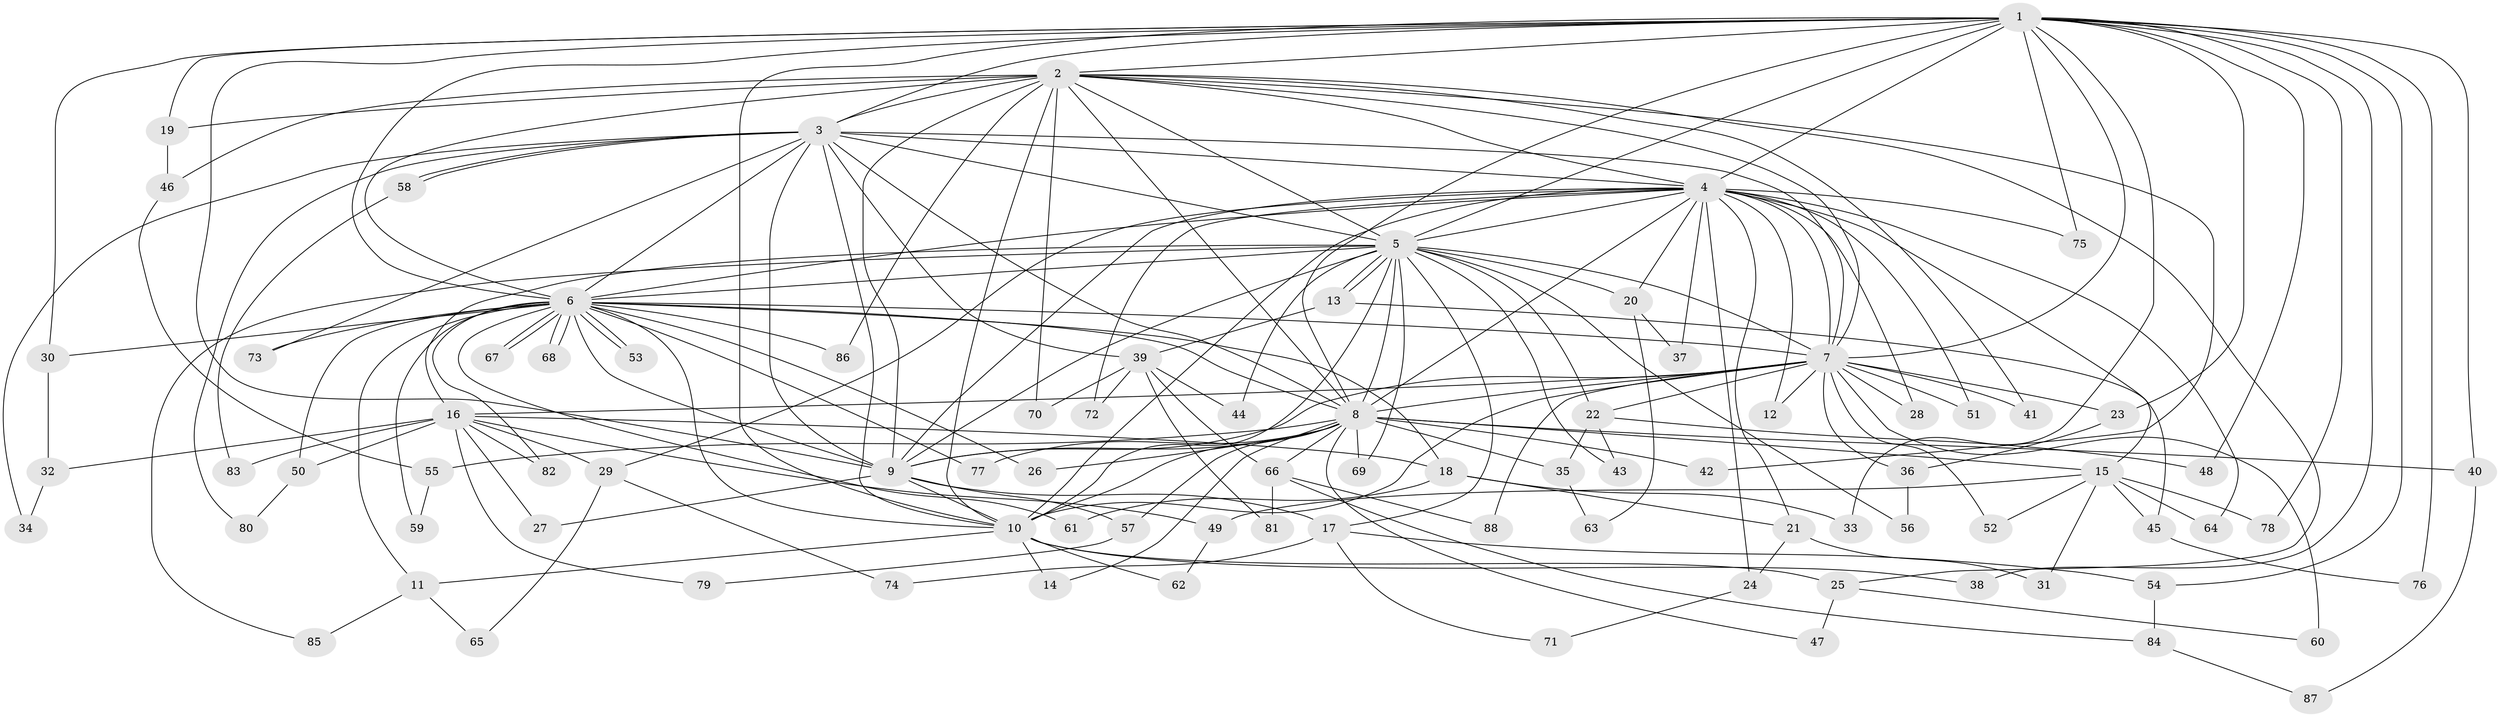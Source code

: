 // coarse degree distribution, {24: 0.022727272727272728, 2: 0.5227272727272727, 3: 0.045454545454545456, 17: 0.045454545454545456, 4: 0.13636363636363635, 13: 0.022727272727272728, 25: 0.022727272727272728, 14: 0.045454545454545456, 1: 0.022727272727272728, 7: 0.06818181818181818, 10: 0.022727272727272728, 12: 0.022727272727272728}
// Generated by graph-tools (version 1.1) at 2025/46/03/06/25 01:46:56]
// undirected, 88 vertices, 201 edges
graph export_dot {
graph [start="1"]
  node [color=gray90,style=filled];
  1;
  2;
  3;
  4;
  5;
  6;
  7;
  8;
  9;
  10;
  11;
  12;
  13;
  14;
  15;
  16;
  17;
  18;
  19;
  20;
  21;
  22;
  23;
  24;
  25;
  26;
  27;
  28;
  29;
  30;
  31;
  32;
  33;
  34;
  35;
  36;
  37;
  38;
  39;
  40;
  41;
  42;
  43;
  44;
  45;
  46;
  47;
  48;
  49;
  50;
  51;
  52;
  53;
  54;
  55;
  56;
  57;
  58;
  59;
  60;
  61;
  62;
  63;
  64;
  65;
  66;
  67;
  68;
  69;
  70;
  71;
  72;
  73;
  74;
  75;
  76;
  77;
  78;
  79;
  80;
  81;
  82;
  83;
  84;
  85;
  86;
  87;
  88;
  1 -- 2;
  1 -- 3;
  1 -- 4;
  1 -- 5;
  1 -- 6;
  1 -- 7;
  1 -- 8;
  1 -- 9;
  1 -- 10;
  1 -- 19;
  1 -- 23;
  1 -- 30;
  1 -- 33;
  1 -- 38;
  1 -- 40;
  1 -- 48;
  1 -- 54;
  1 -- 75;
  1 -- 76;
  1 -- 78;
  2 -- 3;
  2 -- 4;
  2 -- 5;
  2 -- 6;
  2 -- 7;
  2 -- 8;
  2 -- 9;
  2 -- 10;
  2 -- 19;
  2 -- 25;
  2 -- 41;
  2 -- 42;
  2 -- 46;
  2 -- 70;
  2 -- 86;
  3 -- 4;
  3 -- 5;
  3 -- 6;
  3 -- 7;
  3 -- 8;
  3 -- 9;
  3 -- 10;
  3 -- 34;
  3 -- 39;
  3 -- 58;
  3 -- 58;
  3 -- 73;
  3 -- 80;
  4 -- 5;
  4 -- 6;
  4 -- 7;
  4 -- 8;
  4 -- 9;
  4 -- 10;
  4 -- 12;
  4 -- 15;
  4 -- 20;
  4 -- 21;
  4 -- 24;
  4 -- 28;
  4 -- 29;
  4 -- 37;
  4 -- 51;
  4 -- 64;
  4 -- 72;
  4 -- 75;
  5 -- 6;
  5 -- 7;
  5 -- 8;
  5 -- 9;
  5 -- 10;
  5 -- 13;
  5 -- 13;
  5 -- 16;
  5 -- 17;
  5 -- 20;
  5 -- 22;
  5 -- 43;
  5 -- 44;
  5 -- 56;
  5 -- 69;
  5 -- 85;
  6 -- 7;
  6 -- 8;
  6 -- 9;
  6 -- 10;
  6 -- 11;
  6 -- 18;
  6 -- 26;
  6 -- 30;
  6 -- 50;
  6 -- 53;
  6 -- 53;
  6 -- 59;
  6 -- 61;
  6 -- 67;
  6 -- 67;
  6 -- 68;
  6 -- 68;
  6 -- 73;
  6 -- 77;
  6 -- 82;
  6 -- 86;
  7 -- 8;
  7 -- 9;
  7 -- 10;
  7 -- 12;
  7 -- 16;
  7 -- 22;
  7 -- 23;
  7 -- 28;
  7 -- 36;
  7 -- 41;
  7 -- 51;
  7 -- 52;
  7 -- 60;
  7 -- 88;
  8 -- 9;
  8 -- 10;
  8 -- 14;
  8 -- 15;
  8 -- 26;
  8 -- 35;
  8 -- 40;
  8 -- 42;
  8 -- 47;
  8 -- 55;
  8 -- 57;
  8 -- 66;
  8 -- 69;
  8 -- 77;
  9 -- 10;
  9 -- 17;
  9 -- 27;
  9 -- 57;
  10 -- 11;
  10 -- 14;
  10 -- 25;
  10 -- 38;
  10 -- 62;
  11 -- 65;
  11 -- 85;
  13 -- 39;
  13 -- 45;
  15 -- 31;
  15 -- 45;
  15 -- 49;
  15 -- 52;
  15 -- 64;
  15 -- 78;
  16 -- 18;
  16 -- 27;
  16 -- 29;
  16 -- 32;
  16 -- 49;
  16 -- 50;
  16 -- 79;
  16 -- 82;
  16 -- 83;
  17 -- 54;
  17 -- 71;
  17 -- 74;
  18 -- 21;
  18 -- 33;
  18 -- 61;
  19 -- 46;
  20 -- 37;
  20 -- 63;
  21 -- 24;
  21 -- 31;
  22 -- 35;
  22 -- 43;
  22 -- 48;
  23 -- 36;
  24 -- 71;
  25 -- 47;
  25 -- 60;
  29 -- 65;
  29 -- 74;
  30 -- 32;
  32 -- 34;
  35 -- 63;
  36 -- 56;
  39 -- 44;
  39 -- 66;
  39 -- 70;
  39 -- 72;
  39 -- 81;
  40 -- 87;
  45 -- 76;
  46 -- 55;
  49 -- 62;
  50 -- 80;
  54 -- 84;
  55 -- 59;
  57 -- 79;
  58 -- 83;
  66 -- 81;
  66 -- 84;
  66 -- 88;
  84 -- 87;
}
